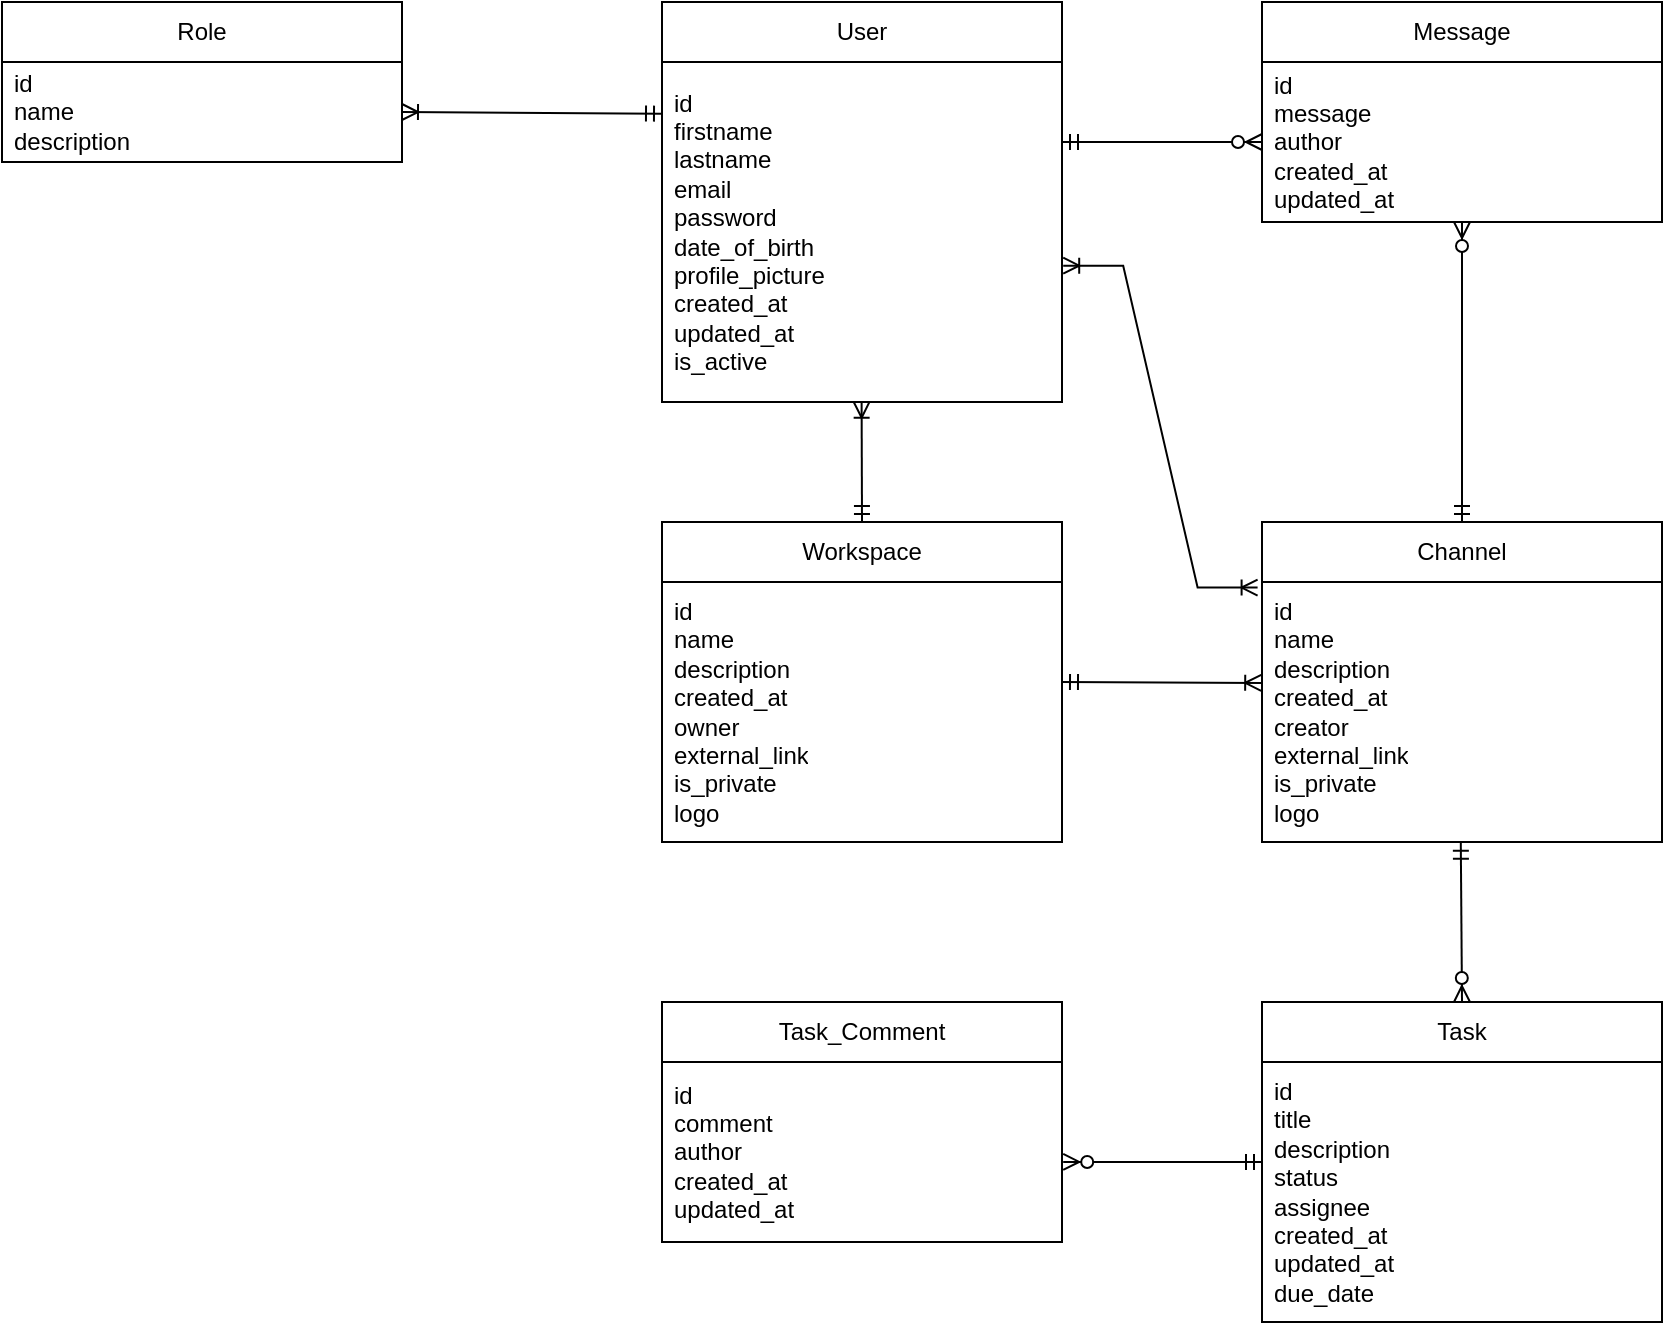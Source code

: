 <mxfile version="21.6.1" type="device">
  <diagram name="Page-1" id="c4acf3e9-155e-7222-9cf6-157b1a14988f">
    <mxGraphModel dx="2171" dy="1225" grid="1" gridSize="10" guides="1" tooltips="1" connect="1" arrows="1" fold="1" page="1" pageScale="1" pageWidth="850" pageHeight="1100" background="none" math="0" shadow="0">
      <root>
        <mxCell id="0" />
        <mxCell id="1" parent="0" />
        <mxCell id="EyZXePn8tBVi2GeYpK-8-29" value="" style="group" vertex="1" connectable="0" parent="1">
          <mxGeometry x="10" y="180" width="830" height="660" as="geometry" />
        </mxCell>
        <mxCell id="EyZXePn8tBVi2GeYpK-8-1" value="Workspace" style="swimlane;fontStyle=0;childLayout=stackLayout;horizontal=1;startSize=30;horizontalStack=0;resizeParent=1;resizeParentMax=0;resizeLast=0;collapsible=1;marginBottom=0;whiteSpace=wrap;html=1;" vertex="1" parent="EyZXePn8tBVi2GeYpK-8-29">
          <mxGeometry x="330" y="260" width="200" height="160" as="geometry" />
        </mxCell>
        <mxCell id="EyZXePn8tBVi2GeYpK-8-2" value="id&lt;br/&gt;name&lt;br/&gt;description&lt;br/&gt;created_at&lt;br/&gt;owner&lt;br/&gt;external_link&lt;br/&gt;is_private&lt;br/&gt;logo" style="text;strokeColor=none;fillColor=none;align=left;verticalAlign=middle;spacingLeft=4;spacingRight=4;overflow=hidden;points=[[0,0.5],[1,0.5]];portConstraint=eastwest;rotatable=0;whiteSpace=wrap;html=1;" vertex="1" parent="EyZXePn8tBVi2GeYpK-8-1">
          <mxGeometry y="30" width="200" height="130" as="geometry" />
        </mxCell>
        <mxCell id="EyZXePn8tBVi2GeYpK-8-5" value="Channel" style="swimlane;fontStyle=0;childLayout=stackLayout;horizontal=1;startSize=30;horizontalStack=0;resizeParent=1;resizeParentMax=0;resizeLast=0;collapsible=1;marginBottom=0;whiteSpace=wrap;html=1;" vertex="1" parent="EyZXePn8tBVi2GeYpK-8-29">
          <mxGeometry x="630" y="260" width="200" height="160" as="geometry" />
        </mxCell>
        <mxCell id="EyZXePn8tBVi2GeYpK-8-6" value="id&lt;br/&gt;name&lt;br/&gt;description&lt;br/&gt;created_at&lt;br/&gt;creator&lt;br/&gt;external_link&lt;br/&gt;is_private&lt;br/&gt;logo" style="text;strokeColor=none;fillColor=none;align=left;verticalAlign=middle;spacingLeft=4;spacingRight=4;overflow=hidden;points=[[0,0.5],[1,0.5]];portConstraint=eastwest;rotatable=0;whiteSpace=wrap;html=1;" vertex="1" parent="EyZXePn8tBVi2GeYpK-8-5">
          <mxGeometry y="30" width="200" height="130" as="geometry" />
        </mxCell>
        <mxCell id="EyZXePn8tBVi2GeYpK-8-7" value="User" style="swimlane;fontStyle=0;childLayout=stackLayout;horizontal=1;startSize=30;horizontalStack=0;resizeParent=1;resizeParentMax=0;resizeLast=0;collapsible=1;marginBottom=0;whiteSpace=wrap;html=1;" vertex="1" parent="EyZXePn8tBVi2GeYpK-8-29">
          <mxGeometry x="330" width="200" height="200" as="geometry" />
        </mxCell>
        <mxCell id="EyZXePn8tBVi2GeYpK-8-8" value="id&lt;br/&gt;firstname&lt;br/&gt;lastname&lt;br/&gt;email&lt;br/&gt;password&lt;br/&gt;date_of_birth&lt;br/&gt;profile_picture&lt;br/&gt;created_at&lt;br/&gt;updated_at&lt;br/&gt;is_active" style="text;strokeColor=none;fillColor=none;align=left;verticalAlign=middle;spacingLeft=4;spacingRight=4;overflow=hidden;points=[[0,0.5],[1,0.5]];portConstraint=eastwest;rotatable=0;whiteSpace=wrap;html=1;" vertex="1" parent="EyZXePn8tBVi2GeYpK-8-7">
          <mxGeometry y="30" width="200" height="170" as="geometry" />
        </mxCell>
        <mxCell id="EyZXePn8tBVi2GeYpK-8-9" value="Role" style="swimlane;fontStyle=0;childLayout=stackLayout;horizontal=1;startSize=30;horizontalStack=0;resizeParent=1;resizeParentMax=0;resizeLast=0;collapsible=1;marginBottom=0;whiteSpace=wrap;html=1;" vertex="1" parent="EyZXePn8tBVi2GeYpK-8-29">
          <mxGeometry width="200" height="80" as="geometry" />
        </mxCell>
        <mxCell id="EyZXePn8tBVi2GeYpK-8-10" value="id&lt;br/&gt;name&lt;br/&gt;description" style="text;strokeColor=none;fillColor=none;align=left;verticalAlign=middle;spacingLeft=4;spacingRight=4;overflow=hidden;points=[[0,0.5],[1,0.5]];portConstraint=eastwest;rotatable=0;whiteSpace=wrap;html=1;" vertex="1" parent="EyZXePn8tBVi2GeYpK-8-9">
          <mxGeometry y="30" width="200" height="50" as="geometry" />
        </mxCell>
        <mxCell id="EyZXePn8tBVi2GeYpK-8-11" value="Message" style="swimlane;fontStyle=0;childLayout=stackLayout;horizontal=1;startSize=30;horizontalStack=0;resizeParent=1;resizeParentMax=0;resizeLast=0;collapsible=1;marginBottom=0;whiteSpace=wrap;html=1;" vertex="1" parent="EyZXePn8tBVi2GeYpK-8-29">
          <mxGeometry x="630" width="200" height="110" as="geometry" />
        </mxCell>
        <mxCell id="EyZXePn8tBVi2GeYpK-8-12" value="id&lt;br/&gt;message&lt;br/&gt;author&lt;br/&gt;created_at&lt;br/&gt;updated_at" style="text;strokeColor=none;fillColor=none;align=left;verticalAlign=middle;spacingLeft=4;spacingRight=4;overflow=hidden;points=[[0,0.5],[1,0.5]];portConstraint=eastwest;rotatable=0;whiteSpace=wrap;html=1;" vertex="1" parent="EyZXePn8tBVi2GeYpK-8-11">
          <mxGeometry y="30" width="200" height="80" as="geometry" />
        </mxCell>
        <mxCell id="EyZXePn8tBVi2GeYpK-8-13" value="Task" style="swimlane;fontStyle=0;childLayout=stackLayout;horizontal=1;startSize=30;horizontalStack=0;resizeParent=1;resizeParentMax=0;resizeLast=0;collapsible=1;marginBottom=0;whiteSpace=wrap;html=1;" vertex="1" parent="EyZXePn8tBVi2GeYpK-8-29">
          <mxGeometry x="630" y="500" width="200" height="160" as="geometry" />
        </mxCell>
        <mxCell id="EyZXePn8tBVi2GeYpK-8-14" value="id&lt;br/&gt;title&lt;br/&gt;description&lt;br/&gt;status&lt;br/&gt;assignee&lt;br/&gt;created_at&lt;br/&gt;updated_at&lt;br/&gt;due_date" style="text;strokeColor=none;fillColor=none;align=left;verticalAlign=middle;spacingLeft=4;spacingRight=4;overflow=hidden;points=[[0,0.5],[1,0.5]];portConstraint=eastwest;rotatable=0;whiteSpace=wrap;html=1;" vertex="1" parent="EyZXePn8tBVi2GeYpK-8-13">
          <mxGeometry y="30" width="200" height="130" as="geometry" />
        </mxCell>
        <mxCell id="EyZXePn8tBVi2GeYpK-8-15" value="Task_Comment" style="swimlane;fontStyle=0;childLayout=stackLayout;horizontal=1;startSize=30;horizontalStack=0;resizeParent=1;resizeParentMax=0;resizeLast=0;collapsible=1;marginBottom=0;whiteSpace=wrap;html=1;" vertex="1" parent="EyZXePn8tBVi2GeYpK-8-29">
          <mxGeometry x="330" y="500" width="200" height="120" as="geometry" />
        </mxCell>
        <mxCell id="EyZXePn8tBVi2GeYpK-8-16" value="id&lt;br/&gt;comment&lt;br/&gt;author&lt;br/&gt;created_at&lt;br/&gt;updated_at" style="text;strokeColor=none;fillColor=none;align=left;verticalAlign=middle;spacingLeft=4;spacingRight=4;overflow=hidden;points=[[0,0.5],[1,0.5]];portConstraint=eastwest;rotatable=0;whiteSpace=wrap;html=1;" vertex="1" parent="EyZXePn8tBVi2GeYpK-8-15">
          <mxGeometry y="30" width="200" height="90" as="geometry" />
        </mxCell>
        <mxCell id="EyZXePn8tBVi2GeYpK-8-18" value="" style="fontSize=12;html=1;endArrow=ERoneToMany;startArrow=ERmandOne;rounded=0;entryX=0.504;entryY=0.999;entryDx=0;entryDy=0;entryPerimeter=0;" edge="1" parent="EyZXePn8tBVi2GeYpK-8-29">
          <mxGeometry width="100" height="100" relative="1" as="geometry">
            <mxPoint x="430" y="260" as="sourcePoint" />
            <mxPoint x="429.8" y="199.83" as="targetPoint" />
          </mxGeometry>
        </mxCell>
        <mxCell id="EyZXePn8tBVi2GeYpK-8-20" value="" style="fontSize=12;html=1;endArrow=ERoneToMany;startArrow=ERmandOne;rounded=0;entryX=-0.002;entryY=0.388;entryDx=0;entryDy=0;entryPerimeter=0;" edge="1" parent="EyZXePn8tBVi2GeYpK-8-29" target="EyZXePn8tBVi2GeYpK-8-6">
          <mxGeometry width="100" height="100" relative="1" as="geometry">
            <mxPoint x="530" y="340" as="sourcePoint" />
            <mxPoint x="439.8" y="209.83" as="targetPoint" />
          </mxGeometry>
        </mxCell>
        <mxCell id="EyZXePn8tBVi2GeYpK-8-21" value="" style="fontSize=12;html=1;endArrow=ERoneToMany;startArrow=ERmandOne;rounded=0;entryX=1;entryY=0.5;entryDx=0;entryDy=0;exitX=0;exitY=0.152;exitDx=0;exitDy=0;exitPerimeter=0;" edge="1" parent="EyZXePn8tBVi2GeYpK-8-29" source="EyZXePn8tBVi2GeYpK-8-8" target="EyZXePn8tBVi2GeYpK-8-10">
          <mxGeometry width="100" height="100" relative="1" as="geometry">
            <mxPoint x="260.2" y="100.17" as="sourcePoint" />
            <mxPoint x="260.0" y="40.0" as="targetPoint" />
          </mxGeometry>
        </mxCell>
        <mxCell id="EyZXePn8tBVi2GeYpK-8-22" value="" style="fontSize=12;html=1;endArrow=ERzeroToMany;startArrow=ERmandOne;rounded=0;exitX=0.497;exitY=1.003;exitDx=0;exitDy=0;exitPerimeter=0;entryX=0.5;entryY=0;entryDx=0;entryDy=0;" edge="1" parent="EyZXePn8tBVi2GeYpK-8-29" source="EyZXePn8tBVi2GeYpK-8-6" target="EyZXePn8tBVi2GeYpK-8-13">
          <mxGeometry width="100" height="100" relative="1" as="geometry">
            <mxPoint x="580" y="540" as="sourcePoint" />
            <mxPoint x="680" y="440" as="targetPoint" />
          </mxGeometry>
        </mxCell>
        <mxCell id="EyZXePn8tBVi2GeYpK-8-24" value="" style="fontSize=12;html=1;endArrow=ERzeroToMany;startArrow=ERmandOne;rounded=0;" edge="1" parent="EyZXePn8tBVi2GeYpK-8-29">
          <mxGeometry width="100" height="100" relative="1" as="geometry">
            <mxPoint x="730" y="260" as="sourcePoint" />
            <mxPoint x="730" y="110" as="targetPoint" />
          </mxGeometry>
        </mxCell>
        <mxCell id="EyZXePn8tBVi2GeYpK-8-26" value="" style="fontSize=12;html=1;endArrow=ERzeroToMany;startArrow=ERmandOne;rounded=0;entryX=0;entryY=0.5;entryDx=0;entryDy=0;exitX=1;exitY=0.235;exitDx=0;exitDy=0;exitPerimeter=0;" edge="1" parent="EyZXePn8tBVi2GeYpK-8-29" source="EyZXePn8tBVi2GeYpK-8-8" target="EyZXePn8tBVi2GeYpK-8-12">
          <mxGeometry width="100" height="100" relative="1" as="geometry">
            <mxPoint x="740" y="270" as="sourcePoint" />
            <mxPoint x="740" y="120" as="targetPoint" />
          </mxGeometry>
        </mxCell>
        <mxCell id="EyZXePn8tBVi2GeYpK-8-27" value="" style="edgeStyle=entityRelationEdgeStyle;fontSize=12;html=1;endArrow=ERoneToMany;startArrow=ERoneToMany;rounded=0;exitX=1.003;exitY=0.599;exitDx=0;exitDy=0;exitPerimeter=0;entryX=-0.011;entryY=0.205;entryDx=0;entryDy=0;entryPerimeter=0;" edge="1" parent="EyZXePn8tBVi2GeYpK-8-29" source="EyZXePn8tBVi2GeYpK-8-8" target="EyZXePn8tBVi2GeYpK-8-5">
          <mxGeometry width="100" height="100" relative="1" as="geometry">
            <mxPoint x="540" y="240" as="sourcePoint" />
            <mxPoint x="640" y="140" as="targetPoint" />
          </mxGeometry>
        </mxCell>
        <mxCell id="EyZXePn8tBVi2GeYpK-8-28" value="" style="fontSize=12;html=1;endArrow=ERzeroToMany;startArrow=ERmandOne;rounded=0;entryX=1.003;entryY=0.544;entryDx=0;entryDy=0;entryPerimeter=0;" edge="1" parent="EyZXePn8tBVi2GeYpK-8-29">
          <mxGeometry width="100" height="100" relative="1" as="geometry">
            <mxPoint x="630" y="580" as="sourcePoint" />
            <mxPoint x="530.6" y="579.96" as="targetPoint" />
          </mxGeometry>
        </mxCell>
      </root>
    </mxGraphModel>
  </diagram>
</mxfile>
